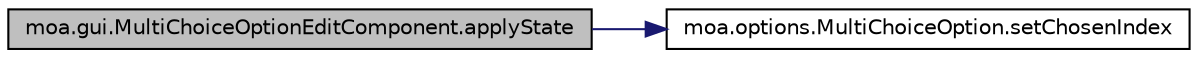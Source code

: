 digraph G
{
  edge [fontname="Helvetica",fontsize="10",labelfontname="Helvetica",labelfontsize="10"];
  node [fontname="Helvetica",fontsize="10",shape=record];
  rankdir=LR;
  Node1 [label="moa.gui.MultiChoiceOptionEditComponent.applyState",height=0.2,width=0.4,color="black", fillcolor="grey75", style="filled" fontcolor="black"];
  Node1 -> Node2 [color="midnightblue",fontsize="10",style="solid",fontname="Helvetica"];
  Node2 [label="moa.options.MultiChoiceOption.setChosenIndex",height=0.2,width=0.4,color="black", fillcolor="white", style="filled",URL="$classmoa_1_1options_1_1MultiChoiceOption.html#afcf032650516eae9b80d9200d5309496"];
}
